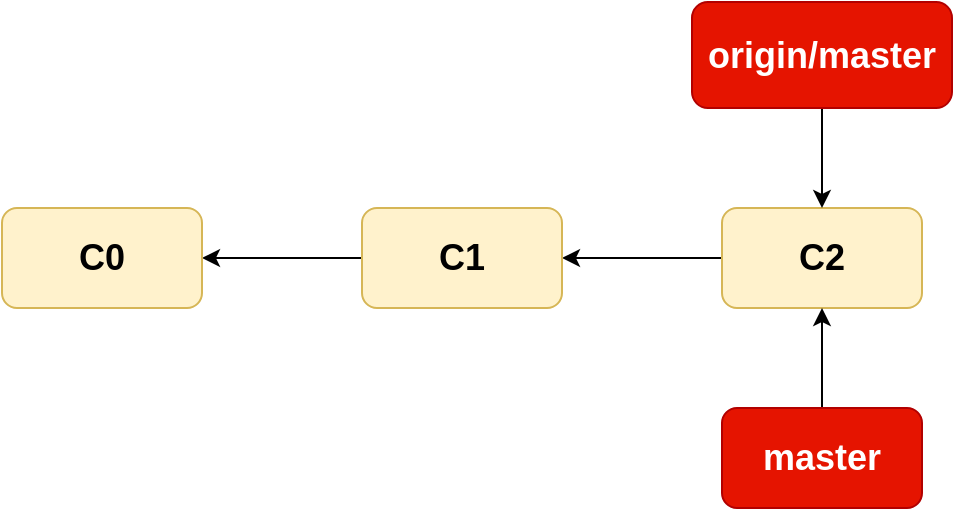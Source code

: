 <mxfile>
    <diagram id="Zphku5AM_jrOAezdSDCR" name="第 1 页">
        <mxGraphModel dx="990" dy="561" grid="1" gridSize="10" guides="1" tooltips="1" connect="1" arrows="1" fold="1" page="1" pageScale="1" pageWidth="827" pageHeight="1169" math="0" shadow="0">
            <root>
                <mxCell id="0"/>
                <mxCell id="1" parent="0"/>
                <mxCell id="6" value="" style="edgeStyle=none;html=1;fontSize=18;fontStyle=1;startArrow=classic;startFill=1;endArrow=none;endFill=0;" parent="1" source="3" target="5" edge="1">
                    <mxGeometry relative="1" as="geometry"/>
                </mxCell>
                <mxCell id="82" value="" style="edgeStyle=none;html=1;" edge="1" parent="1" source="3" target="81">
                    <mxGeometry relative="1" as="geometry"/>
                </mxCell>
                <mxCell id="3" value="C1" style="rounded=1;whiteSpace=wrap;html=1;fillColor=#fff2cc;strokeColor=#d6b656;fontSize=18;fontStyle=1" parent="1" vertex="1">
                    <mxGeometry x="230" y="340" width="100" height="50" as="geometry"/>
                </mxCell>
                <mxCell id="5" value="C2" style="rounded=1;whiteSpace=wrap;html=1;fillColor=#fff2cc;strokeColor=#d6b656;fontSize=18;fontStyle=1" parent="1" vertex="1">
                    <mxGeometry x="410" y="340" width="100" height="50" as="geometry"/>
                </mxCell>
                <mxCell id="81" value="C0" style="rounded=1;whiteSpace=wrap;html=1;fillColor=#fff2cc;strokeColor=#d6b656;fontSize=18;fontStyle=1" vertex="1" parent="1">
                    <mxGeometry x="50" y="340" width="100" height="50" as="geometry"/>
                </mxCell>
                <mxCell id="84" value="" style="edgeStyle=none;html=1;" edge="1" parent="1" source="83" target="5">
                    <mxGeometry relative="1" as="geometry"/>
                </mxCell>
                <mxCell id="83" value="origin/master" style="rounded=1;whiteSpace=wrap;html=1;fillColor=#e51400;strokeColor=#B20000;fontColor=#ffffff;fontSize=18;fontStyle=1" vertex="1" parent="1">
                    <mxGeometry x="395" y="237" width="130" height="53" as="geometry"/>
                </mxCell>
                <mxCell id="86" value="" style="edgeStyle=none;html=1;" edge="1" parent="1" source="85" target="5">
                    <mxGeometry relative="1" as="geometry"/>
                </mxCell>
                <mxCell id="85" value="master" style="rounded=1;whiteSpace=wrap;html=1;fillColor=#e51400;strokeColor=#B20000;fontColor=#ffffff;fontSize=18;fontStyle=1" vertex="1" parent="1">
                    <mxGeometry x="410" y="440" width="100" height="50" as="geometry"/>
                </mxCell>
            </root>
        </mxGraphModel>
    </diagram>
</mxfile>